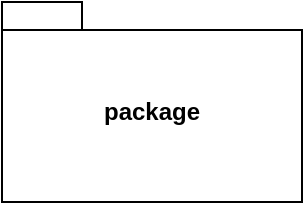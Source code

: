 <mxfile version="21.6.9" type="github">
  <diagram name="第 1 页" id="GllREASvZrIDnmcPP5y6">
    <mxGraphModel dx="1026" dy="628" grid="1" gridSize="10" guides="1" tooltips="1" connect="1" arrows="1" fold="1" page="1" pageScale="1" pageWidth="827" pageHeight="1169" math="0" shadow="0">
      <root>
        <mxCell id="0" />
        <mxCell id="1" parent="0" />
        <mxCell id="JGPiOM1yjy3c-0f6Am7k-1" value="package" style="shape=folder;fontStyle=1;spacingTop=10;tabWidth=40;tabHeight=14;tabPosition=left;html=1;whiteSpace=wrap;" vertex="1" parent="1">
          <mxGeometry x="110" y="130" width="150" height="100" as="geometry" />
        </mxCell>
      </root>
    </mxGraphModel>
  </diagram>
</mxfile>
